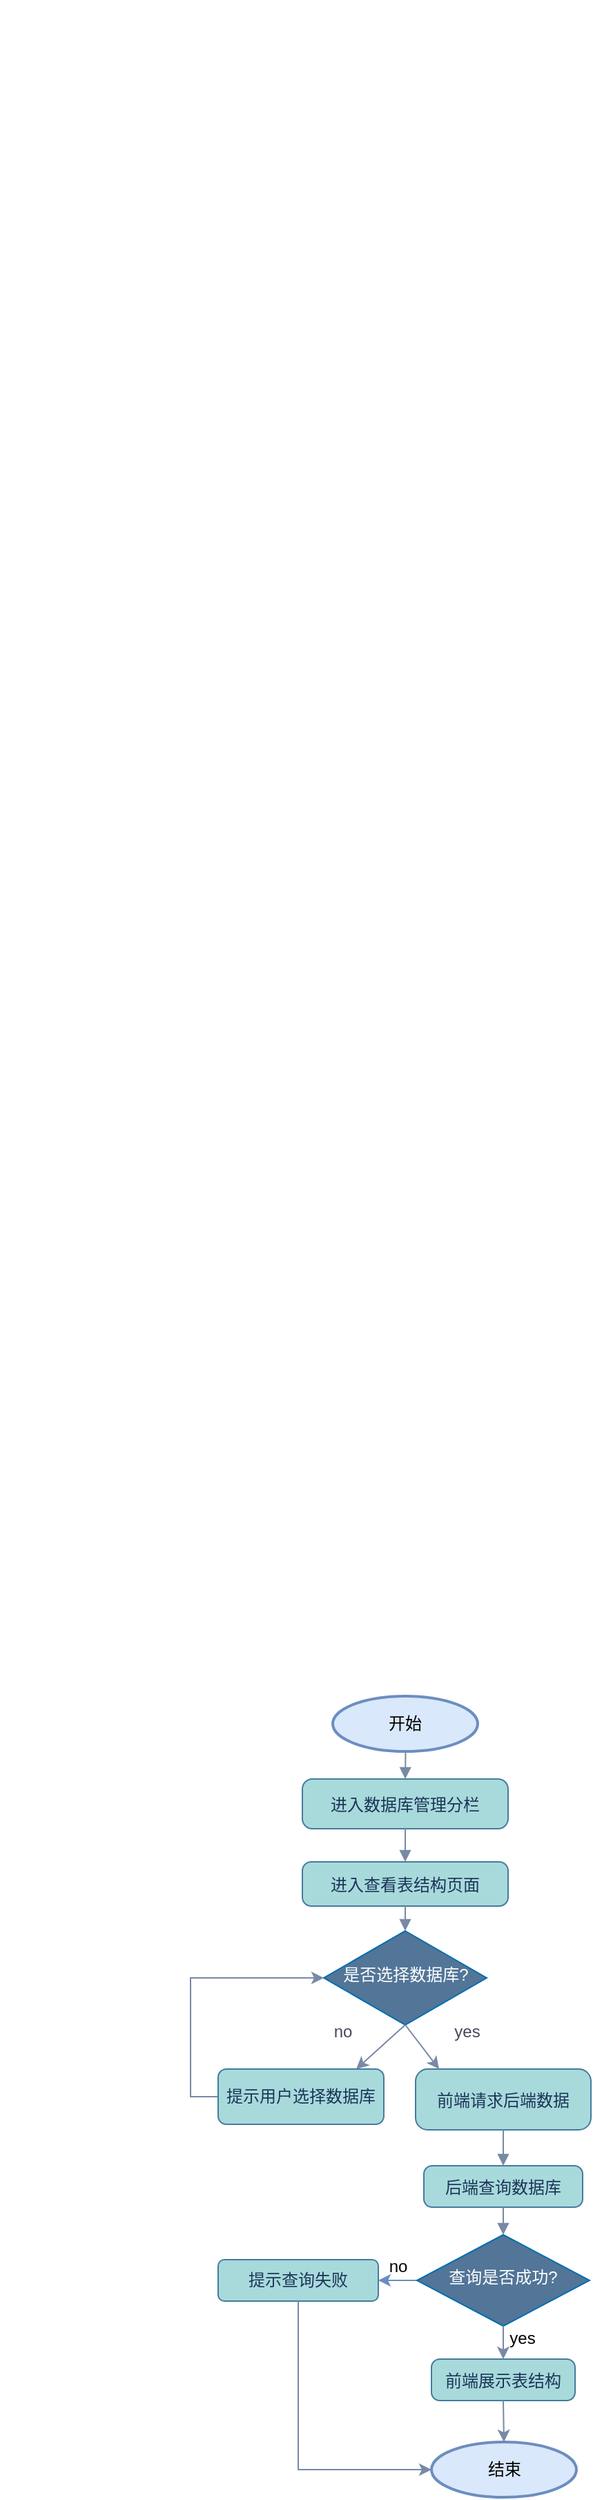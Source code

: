 <mxfile version="26.2.2">
  <diagram name="第 1 页" id="5jYpzlWKnVkxn2_NL3Rs">
    <mxGraphModel dx="18167" dy="11284" grid="1" gridSize="10" guides="1" tooltips="1" connect="1" arrows="1" fold="1" page="1" pageScale="1" pageWidth="827" pageHeight="1169" math="0" shadow="0" adaptiveColors="auto">
      <root>
        <mxCell id="0" />
        <mxCell id="1" parent="0" />
        <mxCell id="6RRrWqq5OotgPy2Kbosw-12" style="labelBackgroundColor=none;fontColor=default;strokeColor=#788AA3;" parent="1" edge="1" />
        <mxCell id="6RRrWqq5OotgPy2Kbosw-13" style="labelBackgroundColor=none;fontColor=default;strokeColor=#788AA3;" parent="1" edge="1" />
        <mxCell id="6RRrWqq5OotgPy2Kbosw-14" style="labelBackgroundColor=none;fontColor=default;strokeColor=#788AA3;" parent="1" edge="1" />
        <mxCell id="6RRrWqq5OotgPy2Kbosw-15" style="labelBackgroundColor=none;fontColor=default;strokeColor=#788AA3;" parent="1" edge="1" />
        <mxCell id="6RRrWqq5OotgPy2Kbosw-16" style="labelBackgroundColor=none;fontColor=default;strokeColor=#788AA3;" parent="1" edge="1" />
        <mxCell id="6RRrWqq5OotgPy2Kbosw-17" style="labelBackgroundColor=none;fontColor=default;strokeColor=#788AA3;" parent="1" edge="1" />
        <mxCell id="6RRrWqq5OotgPy2Kbosw-18" style="labelBackgroundColor=none;fontColor=default;strokeColor=#788AA3;" parent="1" edge="1" />
        <mxCell id="6RRrWqq5OotgPy2Kbosw-19" style="labelBackgroundColor=none;fontColor=default;strokeColor=#788AA3;" parent="1" edge="1" />
        <mxCell id="6RRrWqq5OotgPy2Kbosw-20" style="labelBackgroundColor=none;fontColor=default;strokeColor=#788AA3;" parent="1" edge="1" />
        <mxCell id="6RRrWqq5OotgPy2Kbosw-21" style="labelBackgroundColor=none;fontColor=default;strokeColor=#788AA3;" parent="1" edge="1" />
        <mxCell id="6RRrWqq5OotgPy2Kbosw-22" style="labelBackgroundColor=none;fontColor=default;strokeColor=#788AA3;" parent="1" edge="1" />
        <mxCell id="6RRrWqq5OotgPy2Kbosw-23" style="labelBackgroundColor=none;fontColor=default;strokeColor=#788AA3;" parent="1" edge="1" />
        <mxCell id="6RRrWqq5OotgPy2Kbosw-35" style="labelBackgroundColor=none;fontColor=default;strokeColor=#788AA3;" parent="1" edge="1" />
        <mxCell id="6RRrWqq5OotgPy2Kbosw-36" style="labelBackgroundColor=none;fontColor=default;strokeColor=#788AA3;" parent="1" edge="1" />
        <mxCell id="6RRrWqq5OotgPy2Kbosw-37" style="labelBackgroundColor=none;fontColor=default;strokeColor=#788AA3;" parent="1" edge="1" />
        <mxCell id="6RRrWqq5OotgPy2Kbosw-38" style="labelBackgroundColor=none;fontColor=default;strokeColor=#788AA3;" parent="1" edge="1" />
        <mxCell id="6RRrWqq5OotgPy2Kbosw-39" style="labelBackgroundColor=none;fontColor=default;strokeColor=#788AA3;" parent="1" edge="1" />
        <mxCell id="6RRrWqq5OotgPy2Kbosw-40" style="labelBackgroundColor=none;fontColor=default;strokeColor=#788AA3;" parent="1" edge="1" />
        <mxCell id="6RRrWqq5OotgPy2Kbosw-41" style="labelBackgroundColor=none;fontColor=default;strokeColor=#788AA3;" parent="1" edge="1" />
        <mxCell id="6RRrWqq5OotgPy2Kbosw-42" style="labelBackgroundColor=none;fontColor=default;strokeColor=#788AA3;" parent="1" edge="1" />
        <mxCell id="6RRrWqq5OotgPy2Kbosw-43" style="labelBackgroundColor=none;fontColor=default;strokeColor=#788AA3;" parent="1" edge="1" />
        <mxCell id="6RRrWqq5OotgPy2Kbosw-44" style="labelBackgroundColor=none;fontColor=default;strokeColor=#788AA3;" parent="1" edge="1" />
        <mxCell id="6RRrWqq5OotgPy2Kbosw-45" style="labelBackgroundColor=none;fontColor=default;strokeColor=#788AA3;" parent="1" edge="1" />
        <mxCell id="6RRrWqq5OotgPy2Kbosw-46" style="labelBackgroundColor=none;fontColor=default;strokeColor=#788AA3;" parent="1" edge="1" />
        <mxCell id="6RRrWqq5OotgPy2Kbosw-61" value="进入数据库管理分栏" style="rounded=1;arcSize=20;strokeWidth=1;labelBackgroundColor=none;fillColor=#A8DADC;strokeColor=#457B9D;fontColor=#1D3557;shadow=0;glass=0;align=center;verticalAlign=middle;fontFamily=Helvetica;fontSize=12;" parent="1" vertex="1">
          <mxGeometry x="211" y="1280" width="149" height="36" as="geometry" />
        </mxCell>
        <mxCell id="6RRrWqq5OotgPy2Kbosw-62" value="进入查看表结构页面" style="rounded=1;arcSize=20;strokeWidth=1;labelBackgroundColor=none;fillColor=#A8DADC;strokeColor=#457B9D;fontColor=#1D3557;shadow=0;glass=0;align=center;verticalAlign=middle;fontFamily=Helvetica;fontSize=12;" parent="1" vertex="1">
          <mxGeometry x="211" y="1340" width="149" height="32" as="geometry" />
        </mxCell>
        <mxCell id="6RRrWqq5OotgPy2Kbosw-63" value="是否选择数据库?" style="rhombus;strokeWidth=1;whiteSpace=wrap;labelBackgroundColor=none;fillColor=light-dark(#527598, #2566a8);strokeColor=#006EAF;fontColor=#ffffff;shadow=0;align=center;verticalAlign=middle;spacingTop=-4;spacing=6;fontFamily=Helvetica;fontSize=12;" parent="1" vertex="1">
          <mxGeometry x="226.5" y="1390" width="118" height="68" as="geometry" />
        </mxCell>
        <mxCell id="6RRrWqq5OotgPy2Kbosw-84" style="edgeStyle=orthogonalEdgeStyle;rounded=0;orthogonalLoop=1;jettySize=auto;html=1;exitX=0;exitY=0.5;exitDx=0;exitDy=0;entryX=0;entryY=0.5;entryDx=0;entryDy=0;labelBackgroundColor=none;fontColor=default;strokeColor=#788AA3;" parent="1" source="6RRrWqq5OotgPy2Kbosw-64" target="6RRrWqq5OotgPy2Kbosw-63" edge="1">
          <mxGeometry relative="1" as="geometry" />
        </mxCell>
        <mxCell id="6RRrWqq5OotgPy2Kbosw-64" value="提示用户选择数据库" style="whiteSpace=wrap;strokeWidth=1;labelBackgroundColor=none;fillColor=#A8DADC;strokeColor=#457B9D;fontColor=#1D3557;rounded=1;shadow=0;glass=0;align=center;verticalAlign=middle;fontFamily=Helvetica;fontSize=12;" parent="1" vertex="1">
          <mxGeometry x="150" y="1490" width="120" height="40" as="geometry" />
        </mxCell>
        <mxCell id="6RRrWqq5OotgPy2Kbosw-65" value="前端请求后端数据" style="rounded=1;arcSize=20;strokeWidth=1;labelBackgroundColor=none;fillColor=#A8DADC;strokeColor=#457B9D;fontColor=#1D3557;shadow=0;glass=0;align=center;verticalAlign=middle;fontFamily=Helvetica;fontSize=12;" parent="1" vertex="1">
          <mxGeometry x="293" y="1490" width="127" height="44" as="geometry" />
        </mxCell>
        <mxCell id="6RRrWqq5OotgPy2Kbosw-66" value="后端查询数据库" style="rounded=1;arcSize=20;strokeWidth=1;labelBackgroundColor=none;fillColor=#A8DADC;strokeColor=#457B9D;fontColor=#1D3557;shadow=0;glass=0;align=center;verticalAlign=middle;fontFamily=Helvetica;fontSize=12;" parent="1" vertex="1">
          <mxGeometry x="299" y="1560" width="115" height="30" as="geometry" />
        </mxCell>
        <mxCell id="DYMHffVStmV1VNd8eyx--11" style="edgeStyle=orthogonalEdgeStyle;rounded=0;orthogonalLoop=1;jettySize=auto;html=1;exitX=0;exitY=0.5;exitDx=0;exitDy=0;fillColor=#dae8fc;strokeColor=#6c8ebf;entryX=1;entryY=0.5;entryDx=0;entryDy=0;" parent="1" source="6RRrWqq5OotgPy2Kbosw-67" target="6RRrWqq5OotgPy2Kbosw-68" edge="1">
          <mxGeometry relative="1" as="geometry">
            <mxPoint x="260" y="1683" as="targetPoint" />
          </mxGeometry>
        </mxCell>
        <mxCell id="6RRrWqq5OotgPy2Kbosw-67" value="查询是否成功?" style="rhombus;strokeWidth=1;whiteSpace=wrap;labelBackgroundColor=none;fillColor=light-dark(#527598, #2566a8);strokeColor=#006EAF;fontColor=#ffffff;shadow=0;align=center;verticalAlign=middle;spacingTop=-4;spacing=6;fontFamily=Helvetica;fontSize=12;" parent="1" vertex="1">
          <mxGeometry x="294" y="1610" width="125" height="66" as="geometry" />
        </mxCell>
        <mxCell id="6RRrWqq5OotgPy2Kbosw-68" value="提示查询失败" style="whiteSpace=wrap;strokeWidth=1;labelBackgroundColor=none;fillColor=#A8DADC;strokeColor=#457B9D;fontColor=#1D3557;rounded=1;shadow=0;glass=0;align=center;verticalAlign=middle;fontFamily=Helvetica;fontSize=12;" parent="1" vertex="1">
          <mxGeometry x="150" y="1628" width="116" height="30" as="geometry" />
        </mxCell>
        <mxCell id="6RRrWqq5OotgPy2Kbosw-69" value="前端展示表结构" style="rounded=1;arcSize=20;strokeWidth=1;labelBackgroundColor=none;fillColor=#A8DADC;strokeColor=#457B9D;fontColor=#1D3557;shadow=0;glass=0;align=center;verticalAlign=middle;fontFamily=Helvetica;fontSize=12;" parent="1" vertex="1">
          <mxGeometry x="304.5" y="1700" width="104" height="30" as="geometry" />
        </mxCell>
        <mxCell id="6RRrWqq5OotgPy2Kbosw-71" value="" style="curved=1;startArrow=none;endArrow=block;entryX=0.5;entryY=0;rounded=0;labelBackgroundColor=none;fontColor=default;strokeColor=#788AA3;" parent="1" target="6RRrWqq5OotgPy2Kbosw-61" edge="1">
          <mxGeometry relative="1" as="geometry">
            <Array as="points" />
            <mxPoint x="286" y="1240" as="sourcePoint" />
          </mxGeometry>
        </mxCell>
        <mxCell id="6RRrWqq5OotgPy2Kbosw-72" value="" style="curved=1;startArrow=none;endArrow=block;exitX=0.5;exitY=1;entryX=0.5;entryY=0;rounded=0;labelBackgroundColor=none;fontColor=default;strokeColor=#788AA3;" parent="1" source="6RRrWqq5OotgPy2Kbosw-61" target="6RRrWqq5OotgPy2Kbosw-62" edge="1">
          <mxGeometry relative="1" as="geometry">
            <Array as="points" />
          </mxGeometry>
        </mxCell>
        <mxCell id="6RRrWqq5OotgPy2Kbosw-73" value="" style="curved=1;startArrow=none;endArrow=block;exitX=0.5;exitY=1;entryX=0.5;entryY=0;rounded=0;labelBackgroundColor=none;fontColor=default;strokeColor=#788AA3;" parent="1" source="6RRrWqq5OotgPy2Kbosw-62" target="6RRrWqq5OotgPy2Kbosw-63" edge="1">
          <mxGeometry relative="1" as="geometry">
            <Array as="points" />
          </mxGeometry>
        </mxCell>
        <mxCell id="6RRrWqq5OotgPy2Kbosw-76" value="" style="curved=1;startArrow=none;endArrow=block;exitX=0.5;exitY=1.01;entryX=0.5;entryY=0.01;rounded=0;labelBackgroundColor=none;fontColor=default;strokeColor=#788AA3;" parent="1" source="6RRrWqq5OotgPy2Kbosw-65" target="6RRrWqq5OotgPy2Kbosw-66" edge="1">
          <mxGeometry relative="1" as="geometry">
            <Array as="points" />
          </mxGeometry>
        </mxCell>
        <mxCell id="6RRrWqq5OotgPy2Kbosw-77" value="" style="curved=1;startArrow=none;endArrow=block;exitX=0.5;exitY=1.01;entryX=0.5;entryY=0;rounded=0;labelBackgroundColor=none;fontColor=default;strokeColor=#788AA3;" parent="1" source="6RRrWqq5OotgPy2Kbosw-66" target="6RRrWqq5OotgPy2Kbosw-67" edge="1">
          <mxGeometry relative="1" as="geometry">
            <Array as="points" />
          </mxGeometry>
        </mxCell>
        <mxCell id="6RRrWqq5OotgPy2Kbosw-93" value="" style="endArrow=classic;html=1;rounded=0;strokeColor=#788AA3;fontColor=#46495D;fillColor=#B2C9AB;exitX=0.5;exitY=1;exitDx=0;exitDy=0;entryX=0.5;entryY=0;entryDx=0;entryDy=0;" parent="1" source="6RRrWqq5OotgPy2Kbosw-67" target="6RRrWqq5OotgPy2Kbosw-69" edge="1">
          <mxGeometry width="50" height="50" relative="1" as="geometry">
            <mxPoint x="550" y="1700" as="sourcePoint" />
            <mxPoint x="520" y="1750" as="targetPoint" />
          </mxGeometry>
        </mxCell>
        <mxCell id="6RRrWqq5OotgPy2Kbosw-96" value="" style="endArrow=classic;html=1;rounded=0;strokeColor=#788AA3;fontColor=#46495D;fillColor=#B2C9AB;exitX=0.5;exitY=1;exitDx=0;exitDy=0;" parent="1" source="6RRrWqq5OotgPy2Kbosw-63" edge="1">
          <mxGeometry width="50" height="50" relative="1" as="geometry">
            <mxPoint x="260" y="1450" as="sourcePoint" />
            <mxPoint x="250" y="1490" as="targetPoint" />
          </mxGeometry>
        </mxCell>
        <mxCell id="6RRrWqq5OotgPy2Kbosw-97" value="" style="endArrow=classic;html=1;rounded=0;strokeColor=#788AA3;fontColor=#46495D;fillColor=#B2C9AB;exitX=0.5;exitY=1;exitDx=0;exitDy=0;" parent="1" source="6RRrWqq5OotgPy2Kbosw-63" edge="1">
          <mxGeometry width="50" height="50" relative="1" as="geometry">
            <mxPoint x="270" y="1460" as="sourcePoint" />
            <mxPoint x="310" y="1490" as="targetPoint" />
          </mxGeometry>
        </mxCell>
        <mxCell id="6RRrWqq5OotgPy2Kbosw-99" value="" style="endArrow=classic;html=1;rounded=0;strokeColor=#788AA3;fontColor=#46495D;fillColor=#B2C9AB;exitX=0.5;exitY=1;exitDx=0;exitDy=0;" parent="1" source="6RRrWqq5OotgPy2Kbosw-69" edge="1">
          <mxGeometry width="50" height="50" relative="1" as="geometry">
            <mxPoint x="570" y="1720" as="sourcePoint" />
            <mxPoint x="357" y="1760" as="targetPoint" />
          </mxGeometry>
        </mxCell>
        <mxCell id="6RRrWqq5OotgPy2Kbosw-102" value="no" style="text;html=1;align=center;verticalAlign=middle;resizable=0;points=[];autosize=1;strokeColor=none;fillColor=none;fontColor=#46495D;" parent="1" vertex="1">
          <mxGeometry x="220" y="1448" width="40" height="30" as="geometry" />
        </mxCell>
        <mxCell id="6RRrWqq5OotgPy2Kbosw-103" value="yes" style="text;html=1;align=center;verticalAlign=middle;resizable=0;points=[];autosize=1;strokeColor=none;fillColor=none;fontColor=#46495D;" parent="1" vertex="1">
          <mxGeometry x="310" y="1448" width="40" height="30" as="geometry" />
        </mxCell>
        <mxCell id="DYMHffVStmV1VNd8eyx--5" value="开始" style="strokeWidth=2;html=1;shape=mxgraph.flowchart.start_2;whiteSpace=wrap;labelBackgroundColor=none;fillColor=#dae8fc;strokeColor=#6c8ebf;" parent="1" vertex="1">
          <mxGeometry x="233" y="1220" width="105" height="40" as="geometry" />
        </mxCell>
        <mxCell id="DYMHffVStmV1VNd8eyx--10" value="结束" style="strokeWidth=2;html=1;shape=mxgraph.flowchart.start_2;whiteSpace=wrap;labelBackgroundColor=none;fillColor=#dae8fc;strokeColor=#6c8ebf;" parent="1" vertex="1">
          <mxGeometry x="304.5" y="1760" width="105" height="40" as="geometry" />
        </mxCell>
        <mxCell id="DYMHffVStmV1VNd8eyx--14" value="yes" style="text;html=1;align=center;verticalAlign=middle;resizable=0;points=[];autosize=1;strokeColor=none;fillColor=none;" parent="1" vertex="1">
          <mxGeometry x="350" y="1670" width="40" height="30" as="geometry" />
        </mxCell>
        <mxCell id="DYMHffVStmV1VNd8eyx--15" value="no" style="text;html=1;align=center;verticalAlign=middle;resizable=0;points=[];autosize=1;strokeColor=none;fillColor=none;" parent="1" vertex="1">
          <mxGeometry x="260" y="1618" width="40" height="30" as="geometry" />
        </mxCell>
        <mxCell id="DYMHffVStmV1VNd8eyx--17" style="edgeStyle=orthogonalEdgeStyle;rounded=0;orthogonalLoop=1;jettySize=auto;html=1;exitX=0.5;exitY=1;exitDx=0;exitDy=0;entryX=0;entryY=0.5;entryDx=0;entryDy=0;entryPerimeter=0;fillColor=#dae8fc;strokeColor=#788AA3;align=center;verticalAlign=middle;fontFamily=Helvetica;fontSize=11;fontColor=default;labelBackgroundColor=none;endArrow=classic;" parent="1" source="6RRrWqq5OotgPy2Kbosw-68" target="DYMHffVStmV1VNd8eyx--10" edge="1">
          <mxGeometry relative="1" as="geometry" />
        </mxCell>
      </root>
    </mxGraphModel>
  </diagram>
</mxfile>
